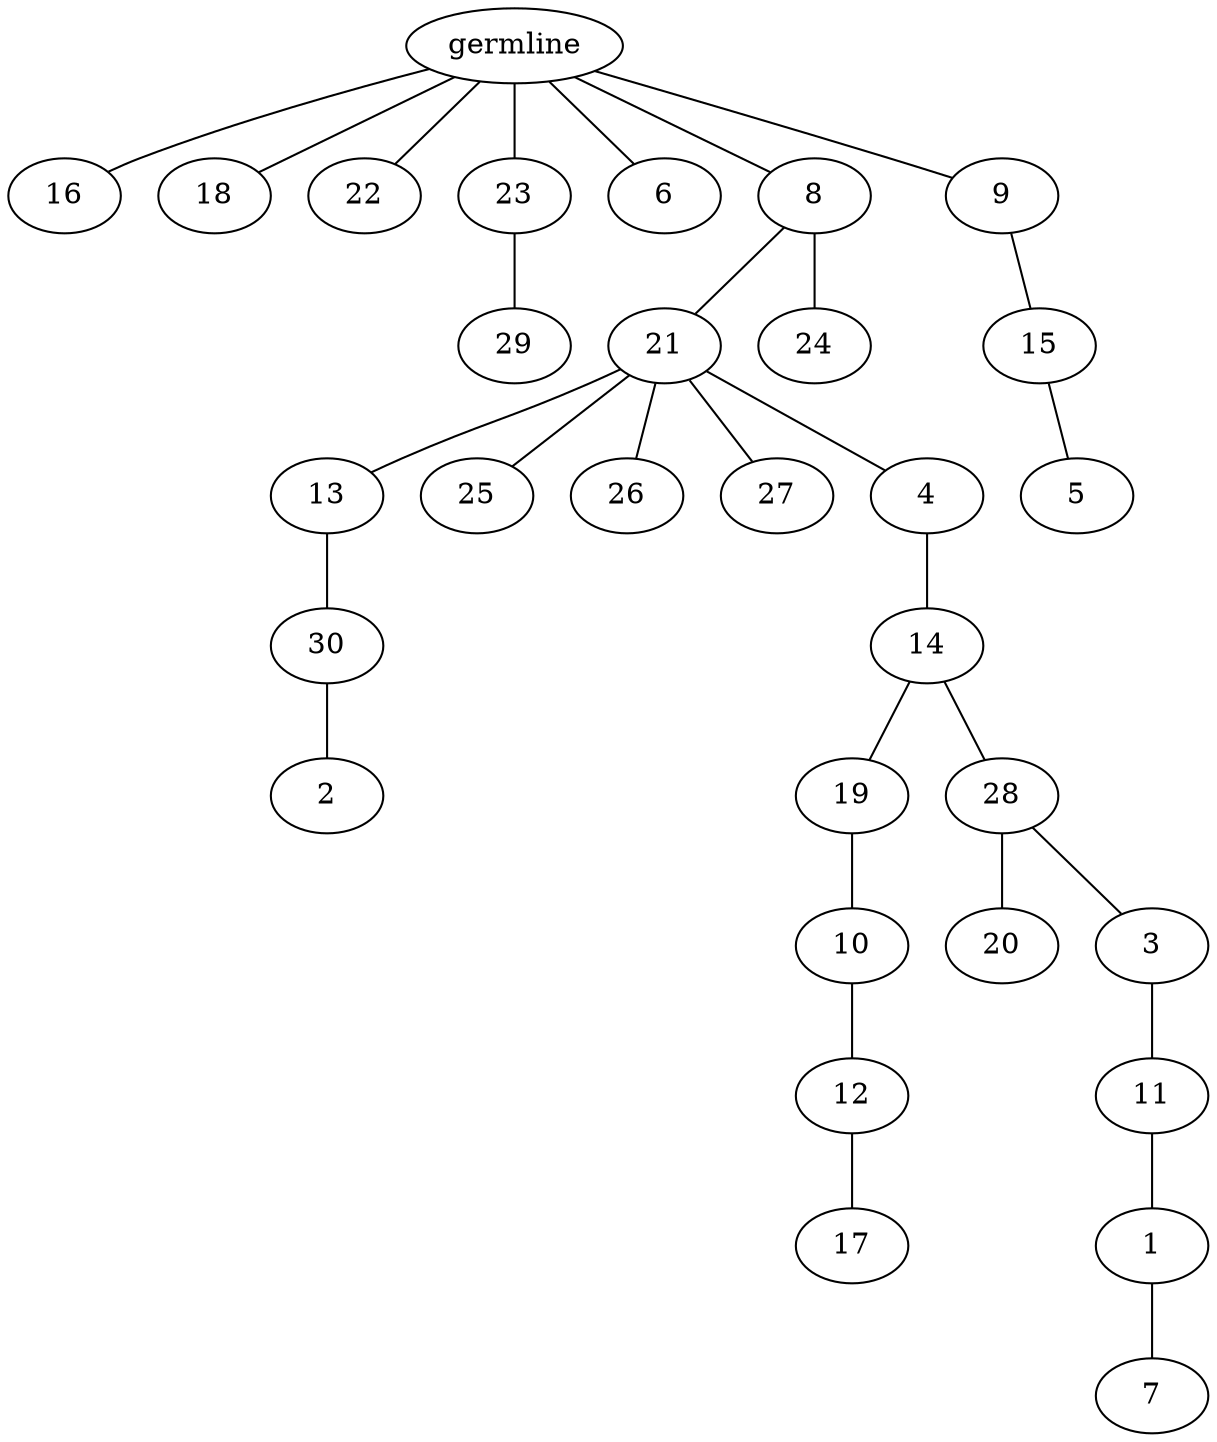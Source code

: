 graph tree {
    "140277383224624" [label="germline"];
    "140277387438304" [label="16"];
    "140277387436480" [label="18"];
    "140277387437440" [label="22"];
    "140277387437536" [label="23"];
    "140277387437152" [label="29"];
    "140277387439552" [label="6"];
    "140277387439264" [label="8"];
    "140277387438352" [label="21"];
    "140277387439360" [label="13"];
    "140277387439888" [label="30"];
    "140277387440032" [label="2"];
    "140277387439408" [label="25"];
    "140277387439936" [label="26"];
    "140277387530832" [label="27"];
    "140277387530640" [label="4"];
    "140277387530352" [label="14"];
    "140277387531024" [label="19"];
    "140277387531504" [label="10"];
    "140277387531792" [label="12"];
    "140277387532080" [label="17"];
    "140277387532032" [label="28"];
    "140277387531216" [label="20"];
    "140277387532320" [label="3"];
    "140277387531888" [label="11"];
    "140277387532560" [label="1"];
    "140277383362160" [label="7"];
    "140277387438640" [label="24"];
    "140277387597808" [label="9"];
    "140277387597952" [label="15"];
    "140277387598192" [label="5"];
    "140277383224624" -- "140277387438304";
    "140277383224624" -- "140277387436480";
    "140277383224624" -- "140277387437440";
    "140277383224624" -- "140277387437536";
    "140277383224624" -- "140277387439552";
    "140277383224624" -- "140277387439264";
    "140277383224624" -- "140277387597808";
    "140277387437536" -- "140277387437152";
    "140277387439264" -- "140277387438352";
    "140277387439264" -- "140277387438640";
    "140277387438352" -- "140277387439360";
    "140277387438352" -- "140277387439408";
    "140277387438352" -- "140277387439936";
    "140277387438352" -- "140277387530832";
    "140277387438352" -- "140277387530640";
    "140277387439360" -- "140277387439888";
    "140277387439888" -- "140277387440032";
    "140277387530640" -- "140277387530352";
    "140277387530352" -- "140277387531024";
    "140277387530352" -- "140277387532032";
    "140277387531024" -- "140277387531504";
    "140277387531504" -- "140277387531792";
    "140277387531792" -- "140277387532080";
    "140277387532032" -- "140277387531216";
    "140277387532032" -- "140277387532320";
    "140277387532320" -- "140277387531888";
    "140277387531888" -- "140277387532560";
    "140277387532560" -- "140277383362160";
    "140277387597808" -- "140277387597952";
    "140277387597952" -- "140277387598192";
}
